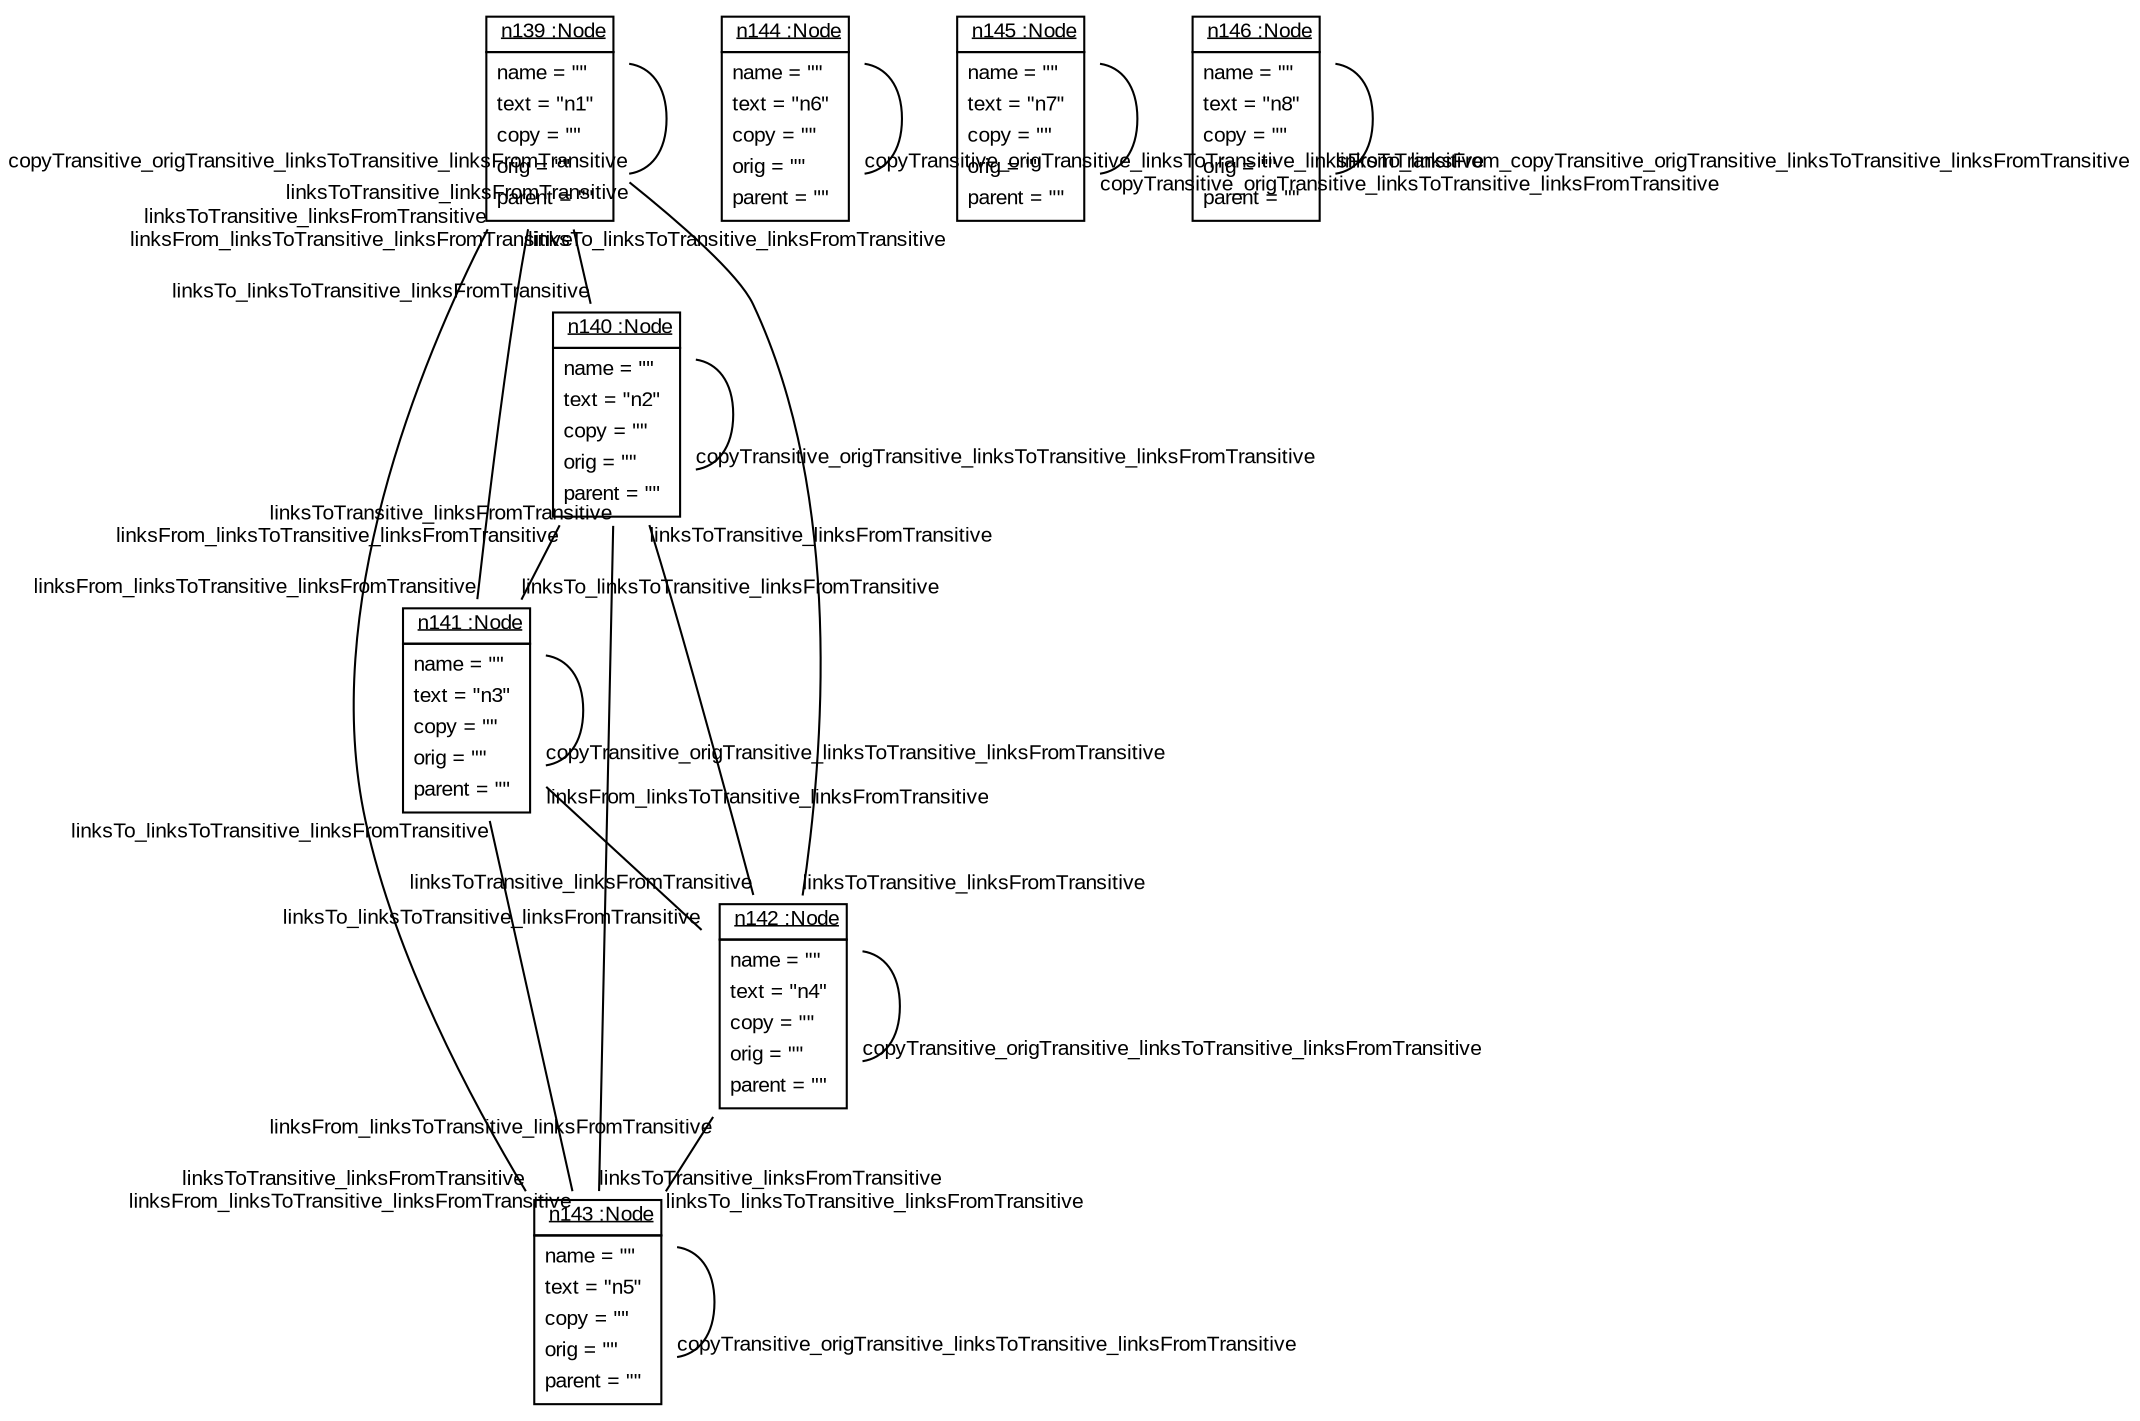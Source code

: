 graph ObjectDiagram {
   node [shape = none, fontsize = 10, fontname = "Arial"];
   edge [fontsize = 10, fontname = "Arial"];
   compound=true;

n139 [label=<<table border='0' cellborder='1' cellspacing='0'> <tr> <td href="../examples/org/sdmlib/examples/helloworld/Node.java"> <u>n139 :Node</u></td></tr><tr><td><table border='0' cellborder='0' cellspacing='0'><tr><td align='left'>name = ""</td></tr><tr><td align='left'>text = "n1"</td></tr><tr><td align='left'>copy = ""</td></tr><tr><td align='left'>orig = ""</td></tr><tr><td align='left'>parent = ""</td></tr></table></td></tr></table>>];
n140 [label=<<table border='0' cellborder='1' cellspacing='0'> <tr> <td href="../examples/org/sdmlib/examples/helloworld/Node.java"> <u>n140 :Node</u></td></tr><tr><td><table border='0' cellborder='0' cellspacing='0'><tr><td align='left'>name = ""</td></tr><tr><td align='left'>text = "n2"</td></tr><tr><td align='left'>copy = ""</td></tr><tr><td align='left'>orig = ""</td></tr><tr><td align='left'>parent = ""</td></tr></table></td></tr></table>>];
n141 [label=<<table border='0' cellborder='1' cellspacing='0'> <tr> <td href="../examples/org/sdmlib/examples/helloworld/Node.java"> <u>n141 :Node</u></td></tr><tr><td><table border='0' cellborder='0' cellspacing='0'><tr><td align='left'>name = ""</td></tr><tr><td align='left'>text = "n3"</td></tr><tr><td align='left'>copy = ""</td></tr><tr><td align='left'>orig = ""</td></tr><tr><td align='left'>parent = ""</td></tr></table></td></tr></table>>];
n142 [label=<<table border='0' cellborder='1' cellspacing='0'> <tr> <td href="../examples/org/sdmlib/examples/helloworld/Node.java"> <u>n142 :Node</u></td></tr><tr><td><table border='0' cellborder='0' cellspacing='0'><tr><td align='left'>name = ""</td></tr><tr><td align='left'>text = "n4"</td></tr><tr><td align='left'>copy = ""</td></tr><tr><td align='left'>orig = ""</td></tr><tr><td align='left'>parent = ""</td></tr></table></td></tr></table>>];
n143 [label=<<table border='0' cellborder='1' cellspacing='0'> <tr> <td href="../examples/org/sdmlib/examples/helloworld/Node.java"> <u>n143 :Node</u></td></tr><tr><td><table border='0' cellborder='0' cellspacing='0'><tr><td align='left'>name = ""</td></tr><tr><td align='left'>text = "n5"</td></tr><tr><td align='left'>copy = ""</td></tr><tr><td align='left'>orig = ""</td></tr><tr><td align='left'>parent = ""</td></tr></table></td></tr></table>>];
n144 [label=<<table border='0' cellborder='1' cellspacing='0'> <tr> <td href="../examples/org/sdmlib/examples/helloworld/Node.java"> <u>n144 :Node</u></td></tr><tr><td><table border='0' cellborder='0' cellspacing='0'><tr><td align='left'>name = ""</td></tr><tr><td align='left'>text = "n6"</td></tr><tr><td align='left'>copy = ""</td></tr><tr><td align='left'>orig = ""</td></tr><tr><td align='left'>parent = ""</td></tr></table></td></tr></table>>];
n145 [label=<<table border='0' cellborder='1' cellspacing='0'> <tr> <td href="../examples/org/sdmlib/examples/helloworld/Node.java"> <u>n145 :Node</u></td></tr><tr><td><table border='0' cellborder='0' cellspacing='0'><tr><td align='left'>name = ""</td></tr><tr><td align='left'>text = "n7"</td></tr><tr><td align='left'>copy = ""</td></tr><tr><td align='left'>orig = ""</td></tr><tr><td align='left'>parent = ""</td></tr></table></td></tr></table>>];
n146 [label=<<table border='0' cellborder='1' cellspacing='0'> <tr> <td href="../examples/org/sdmlib/examples/helloworld/Node.java"> <u>n146 :Node</u></td></tr><tr><td><table border='0' cellborder='0' cellspacing='0'><tr><td align='left'>name = ""</td></tr><tr><td align='left'>text = "n8"</td></tr><tr><td align='left'>copy = ""</td></tr><tr><td align='left'>orig = ""</td></tr><tr><td align='left'>parent = ""</td></tr></table></td></tr></table>>];

n139 -- n140 [headlabel = "linksTo_linksToTransitive_linksFromTransitive" taillabel = "linksFrom_linksToTransitive_linksFromTransitive"];
n139 -- n141 [headlabel = "linksFrom_linksToTransitive_linksFromTransitive" taillabel = "linksTo_linksToTransitive_linksFromTransitive"];
n139 -- n139 [headlabel = "copyTransitive_origTransitive_linksToTransitive_linksFromTransitive" taillabel = ""];
n139 -- n142 [headlabel = "linksToTransitive_linksFromTransitive" taillabel = "linksToTransitive_linksFromTransitive"];
n139 -- n143 [headlabel = "linksToTransitive_linksFromTransitive" taillabel = "linksToTransitive_linksFromTransitive"];
n140 -- n141 [headlabel = "linksTo_linksToTransitive_linksFromTransitive" taillabel = "linksFrom_linksToTransitive_linksFromTransitive"];
n140 -- n140 [headlabel = "copyTransitive_origTransitive_linksToTransitive_linksFromTransitive" taillabel = ""];
n140 -- n142 [headlabel = "linksToTransitive_linksFromTransitive" taillabel = "linksToTransitive_linksFromTransitive"];
n140 -- n143 [headlabel = "linksToTransitive_linksFromTransitive" taillabel = "linksToTransitive_linksFromTransitive"];
n141 -- n142 [headlabel = "linksTo_linksToTransitive_linksFromTransitive" taillabel = "linksFrom_linksToTransitive_linksFromTransitive"];
n141 -- n143 [headlabel = "linksFrom_linksToTransitive_linksFromTransitive" taillabel = "linksTo_linksToTransitive_linksFromTransitive"];
n141 -- n141 [headlabel = "copyTransitive_origTransitive_linksToTransitive_linksFromTransitive" taillabel = ""];
n142 -- n143 [headlabel = "linksTo_linksToTransitive_linksFromTransitive" taillabel = "linksFrom_linksToTransitive_linksFromTransitive"];
n142 -- n142 [headlabel = "copyTransitive_origTransitive_linksToTransitive_linksFromTransitive" taillabel = ""];
n143 -- n143 [headlabel = "copyTransitive_origTransitive_linksToTransitive_linksFromTransitive" taillabel = ""];
n144 -- n144 [headlabel = "copyTransitive_origTransitive_linksToTransitive_linksFromTransitive" taillabel = ""];
n145 -- n145 [headlabel = "copyTransitive_origTransitive_linksToTransitive_linksFromTransitive" taillabel = ""];
n146 -- n146 [headlabel = "linksTo_linksFrom_copyTransitive_origTransitive_linksToTransitive_linksFromTransitive" taillabel = ""];
}
